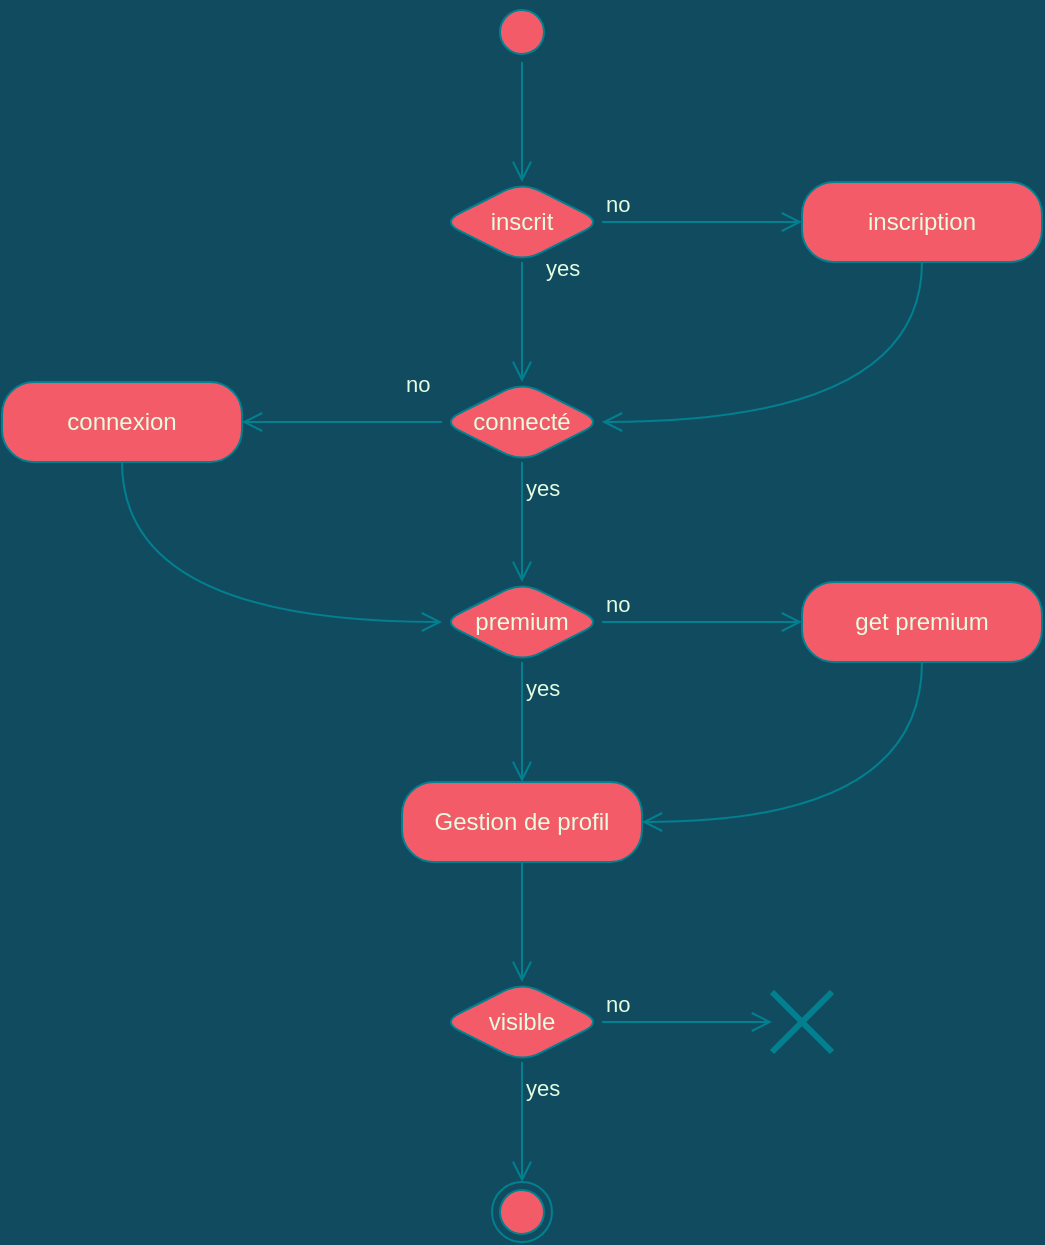 <mxfile version="14.8.0" type="github">
  <diagram id="ZBtW6wZvVHHuxUWL4xmt" name="Page-1">
    <mxGraphModel dx="846" dy="551" grid="1" gridSize="10" guides="1" tooltips="1" connect="1" arrows="1" fold="1" page="1" pageScale="1" pageWidth="850" pageHeight="1100" background="#114B5F" math="0" shadow="0">
      <root>
        <mxCell id="0" />
        <mxCell id="1" parent="0" />
        <mxCell id="LxjwH-90D4SLwEXLMWJr-1" value="" style="ellipse;html=1;shape=startState;fillColor=#F45B69;strokeColor=#028090;fontColor=#E4FDE1;rounded=1;" vertex="1" parent="1">
          <mxGeometry x="395" y="70" width="30" height="30" as="geometry" />
        </mxCell>
        <mxCell id="LxjwH-90D4SLwEXLMWJr-2" value="" style="edgeStyle=orthogonalEdgeStyle;html=1;verticalAlign=bottom;endArrow=open;endSize=8;strokeColor=#028090;labelBackgroundColor=#114B5F;fontColor=#E4FDE1;curved=1;" edge="1" source="LxjwH-90D4SLwEXLMWJr-1" parent="1">
          <mxGeometry relative="1" as="geometry">
            <mxPoint x="410" y="160" as="targetPoint" />
          </mxGeometry>
        </mxCell>
        <mxCell id="LxjwH-90D4SLwEXLMWJr-3" value="inscrit" style="rhombus;whiteSpace=wrap;html=1;fillColor=#F45B69;strokeColor=#028090;fontColor=#E4FDE1;rounded=1;" vertex="1" parent="1">
          <mxGeometry x="370" y="160" width="80" height="40" as="geometry" />
        </mxCell>
        <mxCell id="LxjwH-90D4SLwEXLMWJr-4" value="no" style="edgeStyle=orthogonalEdgeStyle;html=1;align=left;verticalAlign=bottom;endArrow=open;endSize=8;strokeColor=#028090;labelBackgroundColor=#114B5F;fontColor=#E4FDE1;curved=1;" edge="1" source="LxjwH-90D4SLwEXLMWJr-3" parent="1">
          <mxGeometry x="-1" relative="1" as="geometry">
            <mxPoint x="550" y="180" as="targetPoint" />
          </mxGeometry>
        </mxCell>
        <mxCell id="LxjwH-90D4SLwEXLMWJr-5" value="yes" style="edgeStyle=orthogonalEdgeStyle;html=1;align=left;verticalAlign=top;endArrow=open;endSize=8;strokeColor=#028090;labelBackgroundColor=#114B5F;fontColor=#E4FDE1;curved=1;" edge="1" source="LxjwH-90D4SLwEXLMWJr-3" parent="1">
          <mxGeometry x="-1" y="14" relative="1" as="geometry">
            <mxPoint x="410" y="260" as="targetPoint" />
            <mxPoint x="-4" y="-10" as="offset" />
          </mxGeometry>
        </mxCell>
        <mxCell id="LxjwH-90D4SLwEXLMWJr-6" value="connecté" style="rhombus;whiteSpace=wrap;html=1;fillColor=#F45B69;strokeColor=#028090;fontColor=#E4FDE1;rounded=1;" vertex="1" parent="1">
          <mxGeometry x="370" y="260" width="80" height="40" as="geometry" />
        </mxCell>
        <mxCell id="LxjwH-90D4SLwEXLMWJr-7" value="no" style="edgeStyle=orthogonalEdgeStyle;html=1;align=left;verticalAlign=bottom;endArrow=open;endSize=8;strokeColor=#028090;exitX=0;exitY=0.5;exitDx=0;exitDy=0;labelBackgroundColor=#114B5F;fontColor=#E4FDE1;curved=1;" edge="1" source="LxjwH-90D4SLwEXLMWJr-6" parent="1">
          <mxGeometry x="-0.6" y="-10" relative="1" as="geometry">
            <mxPoint x="270" y="280" as="targetPoint" />
            <mxPoint as="offset" />
          </mxGeometry>
        </mxCell>
        <mxCell id="LxjwH-90D4SLwEXLMWJr-8" value="yes" style="edgeStyle=orthogonalEdgeStyle;html=1;align=left;verticalAlign=top;endArrow=open;endSize=8;strokeColor=#028090;labelBackgroundColor=#114B5F;fontColor=#E4FDE1;curved=1;" edge="1" source="LxjwH-90D4SLwEXLMWJr-6" parent="1">
          <mxGeometry x="-1" relative="1" as="geometry">
            <mxPoint x="410" y="360" as="targetPoint" />
          </mxGeometry>
        </mxCell>
        <mxCell id="LxjwH-90D4SLwEXLMWJr-9" value="premium" style="rhombus;whiteSpace=wrap;html=1;fillColor=#F45B69;strokeColor=#028090;fontColor=#E4FDE1;rounded=1;" vertex="1" parent="1">
          <mxGeometry x="370" y="360" width="80" height="40" as="geometry" />
        </mxCell>
        <mxCell id="LxjwH-90D4SLwEXLMWJr-10" value="no" style="edgeStyle=orthogonalEdgeStyle;html=1;align=left;verticalAlign=bottom;endArrow=open;endSize=8;strokeColor=#028090;labelBackgroundColor=#114B5F;fontColor=#E4FDE1;curved=1;" edge="1" source="LxjwH-90D4SLwEXLMWJr-9" parent="1">
          <mxGeometry x="-1" relative="1" as="geometry">
            <mxPoint x="550" y="380" as="targetPoint" />
          </mxGeometry>
        </mxCell>
        <mxCell id="LxjwH-90D4SLwEXLMWJr-11" value="yes" style="edgeStyle=orthogonalEdgeStyle;html=1;align=left;verticalAlign=top;endArrow=open;endSize=8;strokeColor=#028090;labelBackgroundColor=#114B5F;fontColor=#E4FDE1;curved=1;" edge="1" source="LxjwH-90D4SLwEXLMWJr-9" parent="1">
          <mxGeometry x="-1" relative="1" as="geometry">
            <mxPoint x="410" y="460" as="targetPoint" />
          </mxGeometry>
        </mxCell>
        <mxCell id="LxjwH-90D4SLwEXLMWJr-12" value="inscription" style="whiteSpace=wrap;html=1;arcSize=40;fontColor=#E4FDE1;fillColor=#F45B69;strokeColor=#028090;rounded=1;" vertex="1" parent="1">
          <mxGeometry x="550" y="160" width="120" height="40" as="geometry" />
        </mxCell>
        <mxCell id="LxjwH-90D4SLwEXLMWJr-13" value="" style="edgeStyle=orthogonalEdgeStyle;html=1;verticalAlign=bottom;endArrow=open;endSize=8;strokeColor=#028090;entryX=1;entryY=0.5;entryDx=0;entryDy=0;exitX=0.5;exitY=1;exitDx=0;exitDy=0;labelBackgroundColor=#114B5F;fontColor=#E4FDE1;curved=1;" edge="1" source="LxjwH-90D4SLwEXLMWJr-12" parent="1" target="LxjwH-90D4SLwEXLMWJr-6">
          <mxGeometry relative="1" as="geometry">
            <mxPoint x="610" y="260" as="targetPoint" />
            <Array as="points">
              <mxPoint x="610" y="280" />
            </Array>
          </mxGeometry>
        </mxCell>
        <mxCell id="LxjwH-90D4SLwEXLMWJr-14" value="connexion" style="whiteSpace=wrap;html=1;arcSize=40;fontColor=#E4FDE1;fillColor=#F45B69;strokeColor=#028090;rounded=1;" vertex="1" parent="1">
          <mxGeometry x="150" y="260" width="120" height="40" as="geometry" />
        </mxCell>
        <mxCell id="LxjwH-90D4SLwEXLMWJr-15" value="" style="edgeStyle=orthogonalEdgeStyle;html=1;verticalAlign=bottom;endArrow=open;endSize=8;strokeColor=#028090;entryX=0;entryY=0.5;entryDx=0;entryDy=0;labelBackgroundColor=#114B5F;fontColor=#E4FDE1;curved=1;" edge="1" source="LxjwH-90D4SLwEXLMWJr-14" parent="1" target="LxjwH-90D4SLwEXLMWJr-9">
          <mxGeometry relative="1" as="geometry">
            <mxPoint x="210" y="360" as="targetPoint" />
            <Array as="points">
              <mxPoint x="210" y="380" />
            </Array>
          </mxGeometry>
        </mxCell>
        <mxCell id="LxjwH-90D4SLwEXLMWJr-16" value="get premium" style="whiteSpace=wrap;html=1;arcSize=40;fontColor=#E4FDE1;fillColor=#F45B69;strokeColor=#028090;rounded=1;" vertex="1" parent="1">
          <mxGeometry x="550" y="360" width="120" height="40" as="geometry" />
        </mxCell>
        <mxCell id="LxjwH-90D4SLwEXLMWJr-17" value="" style="edgeStyle=orthogonalEdgeStyle;html=1;verticalAlign=bottom;endArrow=open;endSize=8;strokeColor=#028090;entryX=1;entryY=0.5;entryDx=0;entryDy=0;labelBackgroundColor=#114B5F;fontColor=#E4FDE1;curved=1;" edge="1" source="LxjwH-90D4SLwEXLMWJr-16" parent="1" target="LxjwH-90D4SLwEXLMWJr-18">
          <mxGeometry relative="1" as="geometry">
            <mxPoint x="610" y="460" as="targetPoint" />
            <Array as="points">
              <mxPoint x="610" y="480" />
            </Array>
          </mxGeometry>
        </mxCell>
        <mxCell id="LxjwH-90D4SLwEXLMWJr-18" value="Gestion de profil" style="whiteSpace=wrap;html=1;arcSize=40;fontColor=#E4FDE1;fillColor=#F45B69;strokeColor=#028090;rounded=1;" vertex="1" parent="1">
          <mxGeometry x="350" y="460" width="120" height="40" as="geometry" />
        </mxCell>
        <mxCell id="LxjwH-90D4SLwEXLMWJr-19" value="" style="edgeStyle=orthogonalEdgeStyle;html=1;verticalAlign=bottom;endArrow=open;endSize=8;strokeColor=#028090;labelBackgroundColor=#114B5F;fontColor=#E4FDE1;curved=1;" edge="1" source="LxjwH-90D4SLwEXLMWJr-18" parent="1">
          <mxGeometry relative="1" as="geometry">
            <mxPoint x="410" y="560" as="targetPoint" />
          </mxGeometry>
        </mxCell>
        <mxCell id="LxjwH-90D4SLwEXLMWJr-22" value="visible" style="rhombus;whiteSpace=wrap;html=1;fillColor=#F45B69;strokeColor=#028090;fontColor=#E4FDE1;rounded=1;" vertex="1" parent="1">
          <mxGeometry x="370" y="560" width="80" height="40" as="geometry" />
        </mxCell>
        <mxCell id="LxjwH-90D4SLwEXLMWJr-23" value="no" style="edgeStyle=orthogonalEdgeStyle;html=1;align=left;verticalAlign=bottom;endArrow=open;endSize=8;strokeColor=#028090;labelBackgroundColor=#114B5F;fontColor=#E4FDE1;curved=1;" edge="1" source="LxjwH-90D4SLwEXLMWJr-22" parent="1" target="LxjwH-90D4SLwEXLMWJr-26">
          <mxGeometry x="-1" relative="1" as="geometry">
            <mxPoint x="550" y="580" as="targetPoint" />
          </mxGeometry>
        </mxCell>
        <mxCell id="LxjwH-90D4SLwEXLMWJr-24" value="yes" style="edgeStyle=orthogonalEdgeStyle;html=1;align=left;verticalAlign=top;endArrow=open;endSize=8;strokeColor=#028090;labelBackgroundColor=#114B5F;fontColor=#E4FDE1;curved=1;" edge="1" source="LxjwH-90D4SLwEXLMWJr-22" parent="1">
          <mxGeometry x="-1" relative="1" as="geometry">
            <mxPoint x="410" y="660" as="targetPoint" />
          </mxGeometry>
        </mxCell>
        <mxCell id="LxjwH-90D4SLwEXLMWJr-25" value="" style="ellipse;html=1;shape=endState;fillColor=#F45B69;strokeColor=#028090;fontColor=#E4FDE1;rounded=1;" vertex="1" parent="1">
          <mxGeometry x="395" y="660" width="30" height="30" as="geometry" />
        </mxCell>
        <mxCell id="LxjwH-90D4SLwEXLMWJr-26" value="" style="shape=umlDestroy;whiteSpace=wrap;html=1;strokeWidth=3;fillColor=#F45B69;strokeColor=#028090;fontColor=#E4FDE1;rounded=1;" vertex="1" parent="1">
          <mxGeometry x="535" y="565" width="30" height="30" as="geometry" />
        </mxCell>
      </root>
    </mxGraphModel>
  </diagram>
</mxfile>
